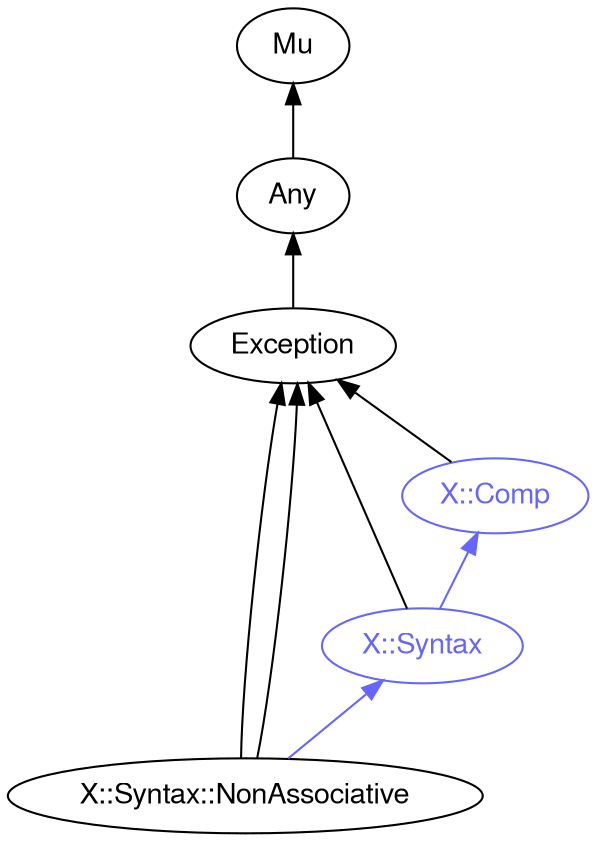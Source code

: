 digraph "perl6-type-graph" {
    rankdir=BT;
    splines=polyline;
    overlap=false; 
    // Types
    "X::Syntax::NonAssociative" [color="#000000", fontcolor="#000000", href="/type/X::Syntax::NonAssociative", fontname="FreeSans"];
    "Mu" [color="#000000", fontcolor="#000000", href="/type/Mu", fontname="FreeSans"];
    "Any" [color="#000000", fontcolor="#000000", href="/type/Any", fontname="FreeSans"];
    "Exception" [color="#000000", fontcolor="#000000", href="/type/Exception", fontname="FreeSans"];
    "X::Comp" [color="#6666FF", fontcolor="#6666FF", href="/type/X::Comp", fontname="FreeSans"];
    "X::Syntax" [color="#6666FF", fontcolor="#6666FF", href="/type/X::Syntax", fontname="FreeSans"];

    // Superclasses
    "X::Syntax::NonAssociative" -> "Exception" [color="#000000"];
    "X::Syntax::NonAssociative" -> "Exception" [color="#000000"];
    "Any" -> "Mu" [color="#000000"];
    "Exception" -> "Any" [color="#000000"];
    "X::Comp" -> "Exception" [color="#000000"];
    "X::Syntax" -> "Exception" [color="#000000"];

    // Roles
    "X::Syntax::NonAssociative" -> "X::Syntax" [color="#6666FF"];
    "X::Syntax" -> "X::Comp" [color="#6666FF"];
}
